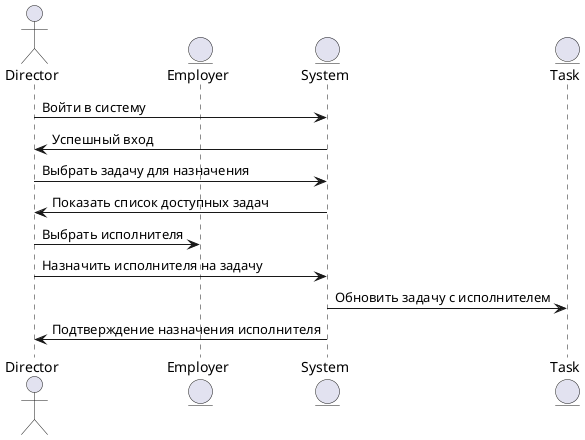 @startuml
actor Director
entity Employer
entity System
entity Task

Director -> System : Войти в систему
System -> Director : Успешный вход
Director -> System : Выбрать задачу для назначения
System -> Director : Показать список доступных задач
Director -> Employer : Выбрать исполнителя
Director -> System : Назначить исполнителя на задачу
System -> Task : Обновить задачу с исполнителем
System -> Director : Подтверждение назначения исполнителя
@enduml
